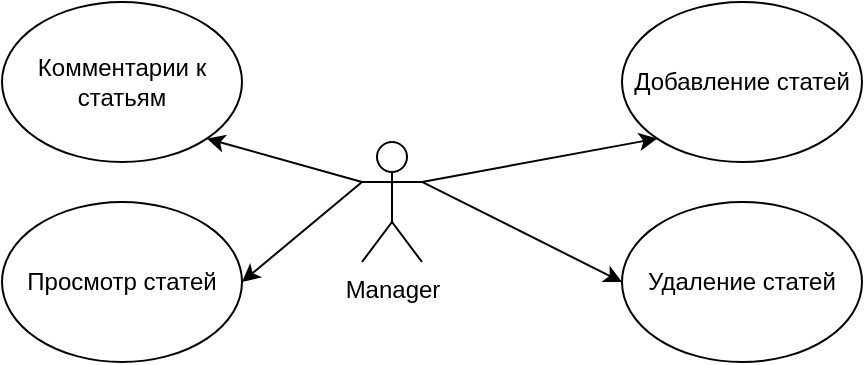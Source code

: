 <mxfile version="14.5.4" type="device"><diagram id="Yc24QfQ82zfrMNODKKGi" name="Page-1"><mxGraphModel dx="1108" dy="488" grid="1" gridSize="10" guides="1" tooltips="1" connect="1" arrows="1" fold="1" page="1" pageScale="1" pageWidth="2336" pageHeight="1654" math="0" shadow="0"><root><mxCell id="0"/><mxCell id="1" parent="0"/><mxCell id="waENUOeQErLJakFSibol-1" style="edgeStyle=none;rounded=0;orthogonalLoop=1;jettySize=auto;html=1;exitX=1;exitY=0.333;exitDx=0;exitDy=0;exitPerimeter=0;entryX=0;entryY=0.5;entryDx=0;entryDy=0;" edge="1" parent="1" source="waENUOeQErLJakFSibol-7" target="waENUOeQErLJakFSibol-12"><mxGeometry relative="1" as="geometry"/></mxCell><mxCell id="waENUOeQErLJakFSibol-2" style="edgeStyle=none;rounded=0;orthogonalLoop=1;jettySize=auto;html=1;exitX=1;exitY=0.333;exitDx=0;exitDy=0;exitPerimeter=0;entryX=0;entryY=1;entryDx=0;entryDy=0;" edge="1" parent="1" source="waENUOeQErLJakFSibol-7" target="waENUOeQErLJakFSibol-11"><mxGeometry relative="1" as="geometry"/></mxCell><mxCell id="waENUOeQErLJakFSibol-14" style="rounded=0;orthogonalLoop=1;jettySize=auto;html=1;exitX=0;exitY=0.333;exitDx=0;exitDy=0;exitPerimeter=0;entryX=1;entryY=1;entryDx=0;entryDy=0;" edge="1" parent="1" source="waENUOeQErLJakFSibol-7" target="waENUOeQErLJakFSibol-9"><mxGeometry relative="1" as="geometry"/></mxCell><mxCell id="waENUOeQErLJakFSibol-15" style="edgeStyle=none;rounded=0;orthogonalLoop=1;jettySize=auto;html=1;exitX=0;exitY=0.333;exitDx=0;exitDy=0;exitPerimeter=0;entryX=1;entryY=0.5;entryDx=0;entryDy=0;" edge="1" parent="1" source="waENUOeQErLJakFSibol-7" target="waENUOeQErLJakFSibol-8"><mxGeometry relative="1" as="geometry"/></mxCell><mxCell id="waENUOeQErLJakFSibol-7" value="Manager" style="shape=umlActor;verticalLabelPosition=bottom;verticalAlign=top;html=1;outlineConnect=0;" vertex="1" parent="1"><mxGeometry x="460" y="330" width="30" height="60" as="geometry"/></mxCell><mxCell id="waENUOeQErLJakFSibol-8" value="Просмотр статей" style="ellipse;whiteSpace=wrap;html=1;" vertex="1" parent="1"><mxGeometry x="280" y="360" width="120" height="80" as="geometry"/></mxCell><mxCell id="waENUOeQErLJakFSibol-9" value="Комментарии к статьям" style="ellipse;whiteSpace=wrap;html=1;" vertex="1" parent="1"><mxGeometry x="280" y="260" width="120" height="80" as="geometry"/></mxCell><mxCell id="waENUOeQErLJakFSibol-11" value="Добавление статей" style="ellipse;whiteSpace=wrap;html=1;" vertex="1" parent="1"><mxGeometry x="590" y="260" width="120" height="80" as="geometry"/></mxCell><mxCell id="waENUOeQErLJakFSibol-12" value="Удаление статей" style="ellipse;whiteSpace=wrap;html=1;" vertex="1" parent="1"><mxGeometry x="590" y="360" width="120" height="80" as="geometry"/></mxCell></root></mxGraphModel></diagram></mxfile>